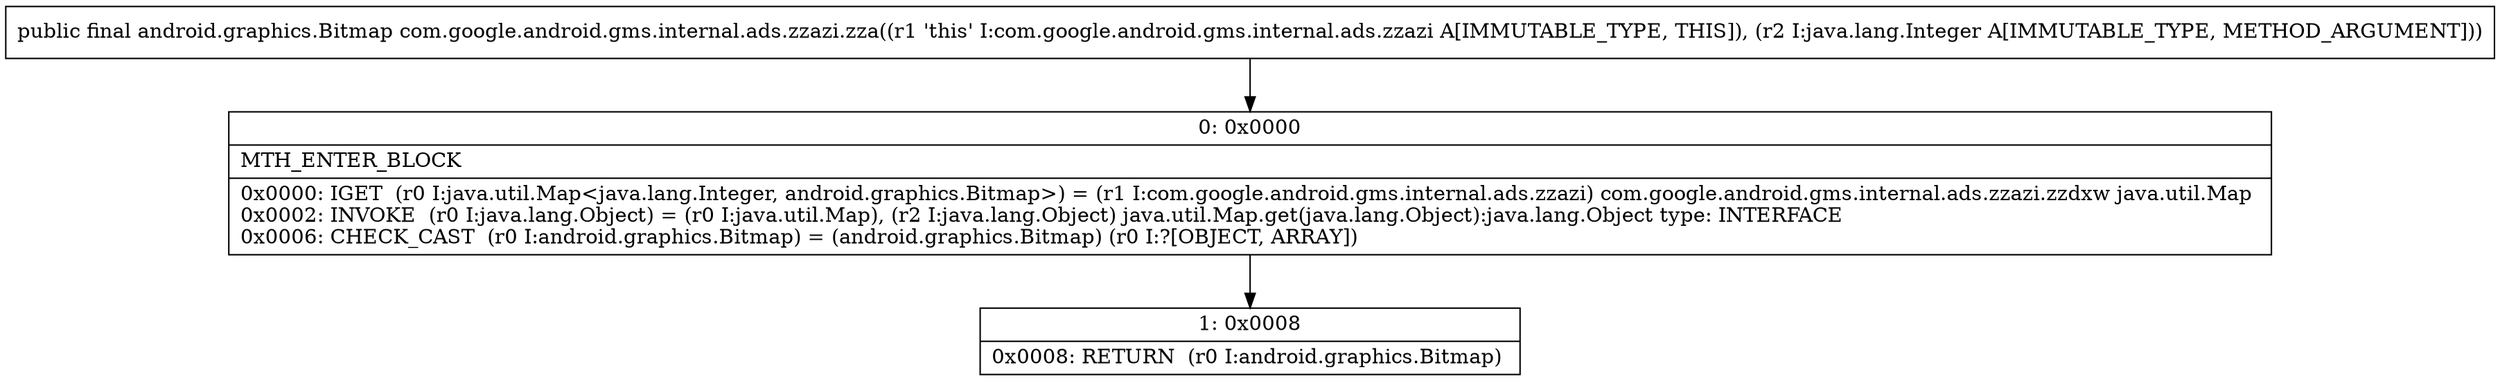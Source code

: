 digraph "CFG forcom.google.android.gms.internal.ads.zzazi.zza(Ljava\/lang\/Integer;)Landroid\/graphics\/Bitmap;" {
Node_0 [shape=record,label="{0\:\ 0x0000|MTH_ENTER_BLOCK\l|0x0000: IGET  (r0 I:java.util.Map\<java.lang.Integer, android.graphics.Bitmap\>) = (r1 I:com.google.android.gms.internal.ads.zzazi) com.google.android.gms.internal.ads.zzazi.zzdxw java.util.Map \l0x0002: INVOKE  (r0 I:java.lang.Object) = (r0 I:java.util.Map), (r2 I:java.lang.Object) java.util.Map.get(java.lang.Object):java.lang.Object type: INTERFACE \l0x0006: CHECK_CAST  (r0 I:android.graphics.Bitmap) = (android.graphics.Bitmap) (r0 I:?[OBJECT, ARRAY]) \l}"];
Node_1 [shape=record,label="{1\:\ 0x0008|0x0008: RETURN  (r0 I:android.graphics.Bitmap) \l}"];
MethodNode[shape=record,label="{public final android.graphics.Bitmap com.google.android.gms.internal.ads.zzazi.zza((r1 'this' I:com.google.android.gms.internal.ads.zzazi A[IMMUTABLE_TYPE, THIS]), (r2 I:java.lang.Integer A[IMMUTABLE_TYPE, METHOD_ARGUMENT])) }"];
MethodNode -> Node_0;
Node_0 -> Node_1;
}

